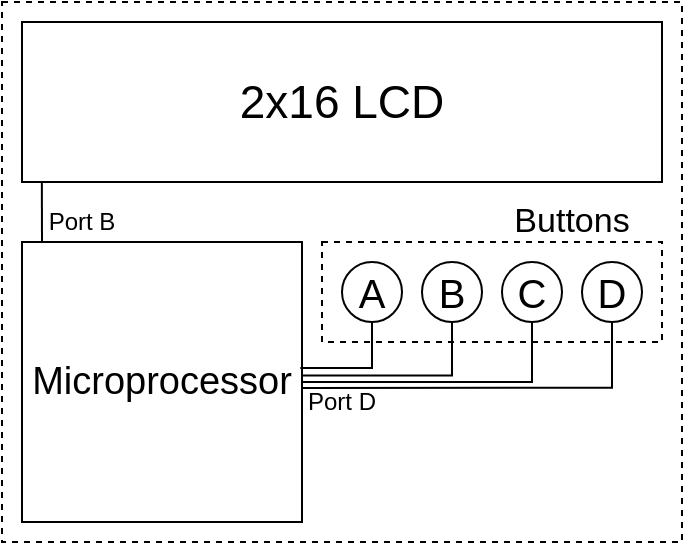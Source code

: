 <mxfile version="12.2.9" type="device" pages="1"><diagram id="XTvxUjFuN4vS9OxymMlk" name="Page-1"><mxGraphModel dx="865" dy="490" grid="1" gridSize="10" guides="1" tooltips="1" connect="1" arrows="1" fold="1" page="1" pageScale="1" pageWidth="850" pageHeight="1100" math="0" shadow="0"><root><mxCell id="0"/><mxCell id="1" parent="0"/><mxCell id="1lvbgzNKXkJ6YXEZb7ty-1" value="&lt;font style=&quot;font-size: 19px&quot;&gt;Microprocessor&lt;/font&gt;" style="whiteSpace=wrap;html=1;aspect=fixed;" vertex="1" parent="1"><mxGeometry x="280" y="160" width="140" height="140" as="geometry"/></mxCell><mxCell id="1lvbgzNKXkJ6YXEZb7ty-2" value="&lt;font style=&quot;font-size: 23px&quot;&gt;2x16 LCD&lt;/font&gt;" style="rounded=0;whiteSpace=wrap;html=1;" vertex="1" parent="1"><mxGeometry x="280" y="50" width="320" height="80" as="geometry"/></mxCell><mxCell id="1lvbgzNKXkJ6YXEZb7ty-13" style="edgeStyle=orthogonalEdgeStyle;rounded=0;orthogonalLoop=1;jettySize=auto;html=1;exitX=0.5;exitY=1;exitDx=0;exitDy=0;entryX=0.994;entryY=0.45;entryDx=0;entryDy=0;entryPerimeter=0;endArrow=none;endFill=0;" edge="1" parent="1" source="1lvbgzNKXkJ6YXEZb7ty-3" target="1lvbgzNKXkJ6YXEZb7ty-1"><mxGeometry relative="1" as="geometry"/></mxCell><mxCell id="1lvbgzNKXkJ6YXEZb7ty-3" value="&lt;font style=&quot;font-size: 20px&quot;&gt;A&lt;/font&gt;" style="ellipse;whiteSpace=wrap;html=1;aspect=fixed;" vertex="1" parent="1"><mxGeometry x="440" y="170" width="30" height="30" as="geometry"/></mxCell><mxCell id="1lvbgzNKXkJ6YXEZb7ty-14" style="edgeStyle=orthogonalEdgeStyle;rounded=0;orthogonalLoop=1;jettySize=auto;html=1;exitX=0.5;exitY=1;exitDx=0;exitDy=0;entryX=1.003;entryY=0.477;entryDx=0;entryDy=0;entryPerimeter=0;endArrow=none;endFill=0;" edge="1" parent="1" source="1lvbgzNKXkJ6YXEZb7ty-4" target="1lvbgzNKXkJ6YXEZb7ty-1"><mxGeometry relative="1" as="geometry"/></mxCell><mxCell id="1lvbgzNKXkJ6YXEZb7ty-4" value="&lt;font style=&quot;font-size: 20px&quot;&gt;B&lt;/font&gt;" style="ellipse;whiteSpace=wrap;html=1;aspect=fixed;" vertex="1" parent="1"><mxGeometry x="480" y="170" width="30" height="30" as="geometry"/></mxCell><mxCell id="1lvbgzNKXkJ6YXEZb7ty-15" style="edgeStyle=orthogonalEdgeStyle;rounded=0;orthogonalLoop=1;jettySize=auto;html=1;exitX=0.5;exitY=1;exitDx=0;exitDy=0;entryX=1;entryY=0.5;entryDx=0;entryDy=0;endArrow=none;endFill=0;" edge="1" parent="1" source="1lvbgzNKXkJ6YXEZb7ty-5" target="1lvbgzNKXkJ6YXEZb7ty-1"><mxGeometry relative="1" as="geometry"/></mxCell><mxCell id="1lvbgzNKXkJ6YXEZb7ty-5" value="&lt;font style=&quot;font-size: 20px&quot;&gt;C&lt;/font&gt;" style="ellipse;whiteSpace=wrap;html=1;aspect=fixed;" vertex="1" parent="1"><mxGeometry x="520" y="170" width="30" height="30" as="geometry"/></mxCell><mxCell id="1lvbgzNKXkJ6YXEZb7ty-16" style="edgeStyle=orthogonalEdgeStyle;rounded=0;orthogonalLoop=1;jettySize=auto;html=1;exitX=0.5;exitY=1;exitDx=0;exitDy=0;entryX=1.003;entryY=0.521;entryDx=0;entryDy=0;entryPerimeter=0;endArrow=none;endFill=0;" edge="1" parent="1" source="1lvbgzNKXkJ6YXEZb7ty-6" target="1lvbgzNKXkJ6YXEZb7ty-1"><mxGeometry relative="1" as="geometry"/></mxCell><mxCell id="1lvbgzNKXkJ6YXEZb7ty-6" value="&lt;font style=&quot;font-size: 20px&quot;&gt;D&lt;/font&gt;" style="ellipse;whiteSpace=wrap;html=1;aspect=fixed;" vertex="1" parent="1"><mxGeometry x="560" y="170" width="30" height="30" as="geometry"/></mxCell><mxCell id="1lvbgzNKXkJ6YXEZb7ty-18" value="" style="rounded=0;whiteSpace=wrap;html=1;fillColor=none;dashed=1;" vertex="1" parent="1"><mxGeometry x="430" y="160" width="170" height="50" as="geometry"/></mxCell><mxCell id="1lvbgzNKXkJ6YXEZb7ty-19" value="Port D" style="text;html=1;strokeColor=none;fillColor=none;align=center;verticalAlign=middle;whiteSpace=wrap;rounded=0;dashed=1;" vertex="1" parent="1"><mxGeometry x="420" y="230" width="40" height="20" as="geometry"/></mxCell><mxCell id="1lvbgzNKXkJ6YXEZb7ty-24" value="" style="endArrow=none;html=1;entryX=0.031;entryY=0.998;entryDx=0;entryDy=0;entryPerimeter=0;" edge="1" parent="1" target="1lvbgzNKXkJ6YXEZb7ty-2"><mxGeometry width="50" height="50" relative="1" as="geometry"><mxPoint x="290" y="160" as="sourcePoint"/><mxPoint x="290" y="119" as="targetPoint"/></mxGeometry></mxCell><mxCell id="1lvbgzNKXkJ6YXEZb7ty-31" value="Port B&lt;span style=&quot;color: rgba(0 , 0 , 0 , 0) ; font-family: monospace ; font-size: 0px ; white-space: nowrap&quot;&gt;%3CmxGraphModel%3E%3Croot%3E%3CmxCell%20id%3D%220%22%2F%3E%3CmxCell%20id%3D%221%22%20parent%3D%220%22%2F%3E%3CmxCell%20id%3D%222%22%20value%3D%22Port%20D%22%20style%3D%22text%3Bhtml%3D1%3BstrokeColor%3Dnone%3BfillColor%3Dnone%3Balign%3Dcenter%3BverticalAlign%3Dmiddle%3BwhiteSpace%3Dwrap%3Brounded%3D0%3Bdashed%3D1%3B%22%20vertex%3D%221%22%20parent%3D%221%22%3E%3CmxGeometry%20x%3D%22420%22%20y%3D%22230%22%20width%3D%2240%22%20height%3D%2220%22%20as%3D%22geometry%22%2F%3E%3C%2FmxCell%3E%3C%2Froot%3E%3C%2FmxGraphModel%3E&lt;/span&gt;" style="text;html=1;strokeColor=none;fillColor=none;align=center;verticalAlign=middle;whiteSpace=wrap;rounded=0;dashed=1;" vertex="1" parent="1"><mxGeometry x="290" y="140" width="40" height="20" as="geometry"/></mxCell><mxCell id="1lvbgzNKXkJ6YXEZb7ty-32" value="&lt;font style=&quot;font-size: 17px&quot;&gt;Buttons&lt;/font&gt;" style="text;html=1;strokeColor=none;fillColor=none;align=center;verticalAlign=middle;whiteSpace=wrap;rounded=0;dashed=1;" vertex="1" parent="1"><mxGeometry x="535" y="140" width="40" height="20" as="geometry"/></mxCell><mxCell id="1lvbgzNKXkJ6YXEZb7ty-34" value="" style="rounded=0;whiteSpace=wrap;html=1;dashed=1;fillColor=none;" vertex="1" parent="1"><mxGeometry x="270" y="40" width="340" height="270" as="geometry"/></mxCell></root></mxGraphModel></diagram></mxfile>